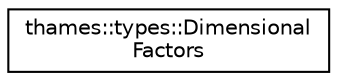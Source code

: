 digraph "Graphical Class Hierarchy"
{
 // LATEX_PDF_SIZE
  edge [fontname="Helvetica",fontsize="10",labelfontname="Helvetica",labelfontsize="10"];
  node [fontname="Helvetica",fontsize="10",shape=record];
  rankdir="LR";
  Node0 [label="thames::types::Dimensional\lFactors",height=0.2,width=0.4,color="black", fillcolor="white", style="filled",URL="$structthames_1_1types_1_1DimensionalFactors.html",tooltip="Structure to contain factors for (non)dimensionalisation of Cartesian states."];
}
